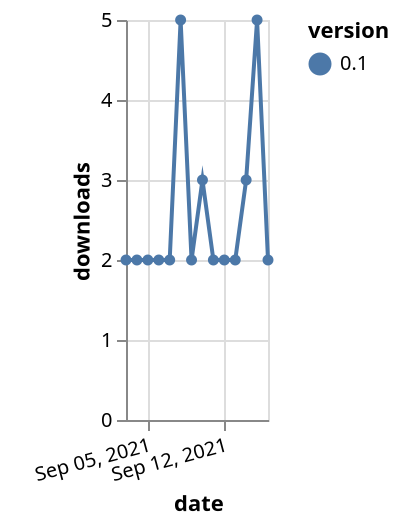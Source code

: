 {"$schema": "https://vega.github.io/schema/vega-lite/v5.json", "description": "A simple bar chart with embedded data.", "data": {"values": [{"date": "2021-09-03", "total": 3867, "delta": 2, "version": "0.1"}, {"date": "2021-09-04", "total": 3869, "delta": 2, "version": "0.1"}, {"date": "2021-09-05", "total": 3871, "delta": 2, "version": "0.1"}, {"date": "2021-09-06", "total": 3873, "delta": 2, "version": "0.1"}, {"date": "2021-09-07", "total": 3875, "delta": 2, "version": "0.1"}, {"date": "2021-09-08", "total": 3880, "delta": 5, "version": "0.1"}, {"date": "2021-09-09", "total": 3882, "delta": 2, "version": "0.1"}, {"date": "2021-09-10", "total": 3885, "delta": 3, "version": "0.1"}, {"date": "2021-09-11", "total": 3887, "delta": 2, "version": "0.1"}, {"date": "2021-09-12", "total": 3889, "delta": 2, "version": "0.1"}, {"date": "2021-09-13", "total": 3891, "delta": 2, "version": "0.1"}, {"date": "2021-09-14", "total": 3894, "delta": 3, "version": "0.1"}, {"date": "2021-09-15", "total": 3899, "delta": 5, "version": "0.1"}, {"date": "2021-09-16", "total": 3901, "delta": 2, "version": "0.1"}]}, "width": "container", "mark": {"type": "line", "point": {"filled": true}}, "encoding": {"x": {"field": "date", "type": "temporal", "timeUnit": "yearmonthdate", "title": "date", "axis": {"labelAngle": -15}}, "y": {"field": "delta", "type": "quantitative", "title": "downloads"}, "color": {"field": "version", "type": "nominal"}, "tooltip": {"field": "delta"}}}